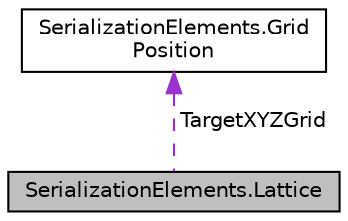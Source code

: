 digraph "SerializationElements.Lattice"
{
 // LATEX_PDF_SIZE
  edge [fontname="Helvetica",fontsize="10",labelfontname="Helvetica",labelfontsize="10"];
  node [fontname="Helvetica",fontsize="10",shape=record];
  Node1 [label="SerializationElements.Lattice",height=0.2,width=0.4,color="black", fillcolor="grey75", style="filled", fontcolor="black",tooltip=" "];
  Node2 -> Node1 [dir="back",color="darkorchid3",fontsize="10",style="dashed",label=" TargetXYZGrid" ,fontname="Helvetica"];
  Node2 [label="SerializationElements.Grid\lPosition",height=0.2,width=0.4,color="black", fillcolor="white", style="filled",URL="$class_serialization_elements_1_1_grid_position.html",tooltip=" "];
}
